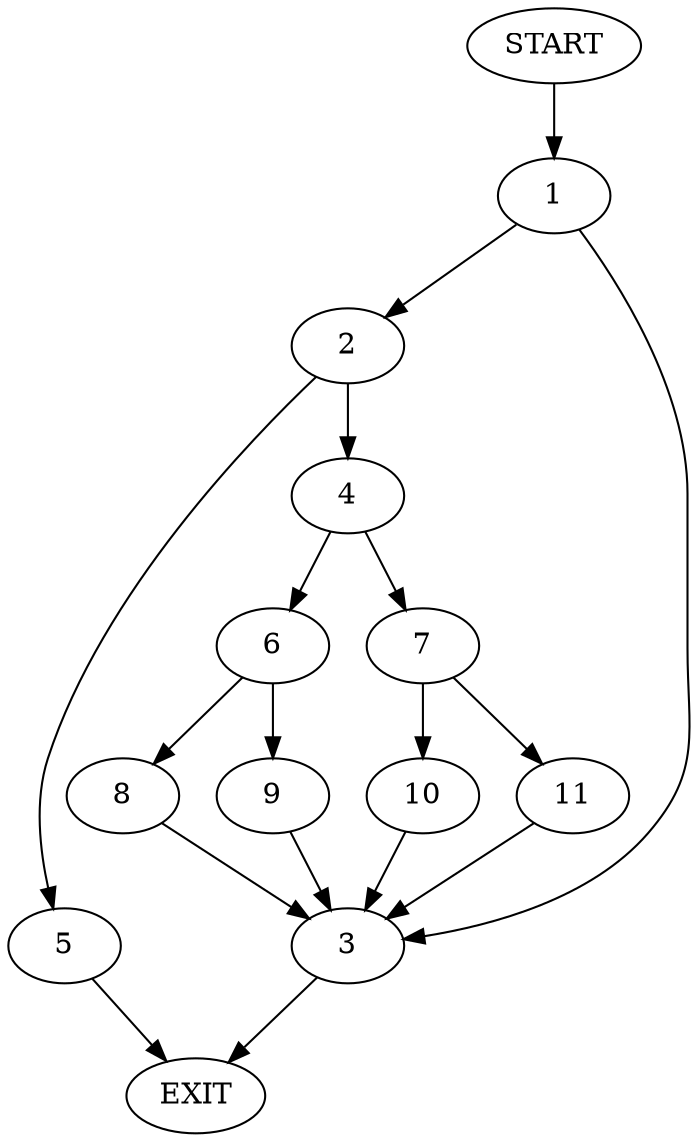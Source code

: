digraph {
0 [label="START"]
12 [label="EXIT"]
0 -> 1
1 -> 2
1 -> 3
2 -> 4
2 -> 5
3 -> 12
4 -> 6
4 -> 7
5 -> 12
6 -> 8
6 -> 9
7 -> 10
7 -> 11
10 -> 3
11 -> 3
9 -> 3
8 -> 3
}
